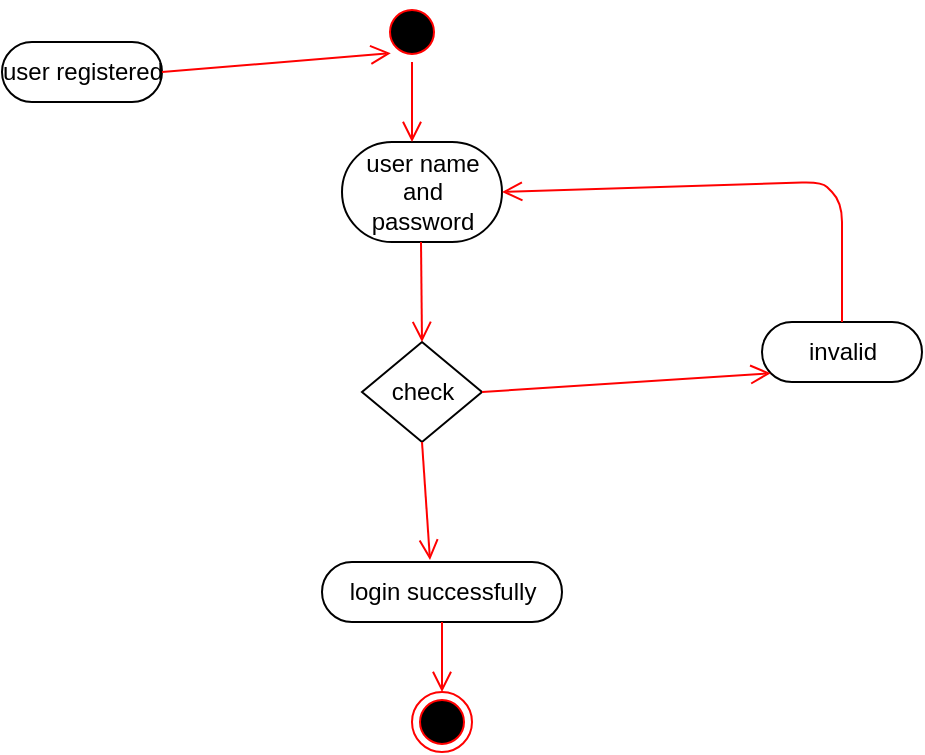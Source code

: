 <mxfile version="14.9.5" type="github">
  <diagram id="EiPn1KZTJitWE8u6H26s" name="Page-1">
    <mxGraphModel dx="854" dy="411" grid="1" gridSize="10" guides="1" tooltips="1" connect="1" arrows="1" fold="1" page="1" pageScale="1" pageWidth="850" pageHeight="1100" math="0" shadow="0">
      <root>
        <mxCell id="0" />
        <mxCell id="1" parent="0" />
        <mxCell id="5UFqyOvrYFjWVp27AYza-1" value="user registered" style="html=1;dashed=0;whitespace=wrap;shape=mxgraph.dfd.start" vertex="1" parent="1">
          <mxGeometry x="120" y="30" width="80" height="30" as="geometry" />
        </mxCell>
        <mxCell id="5UFqyOvrYFjWVp27AYza-2" value="user name&lt;br&gt;and&lt;br&gt;password" style="html=1;dashed=0;whitespace=wrap;shape=mxgraph.dfd.start" vertex="1" parent="1">
          <mxGeometry x="290" y="80" width="80" height="50" as="geometry" />
        </mxCell>
        <mxCell id="5UFqyOvrYFjWVp27AYza-3" value="login successfully" style="html=1;dashed=0;whitespace=wrap;shape=mxgraph.dfd.start" vertex="1" parent="1">
          <mxGeometry x="280" y="290" width="120" height="30" as="geometry" />
        </mxCell>
        <mxCell id="5UFqyOvrYFjWVp27AYza-4" value="invalid" style="html=1;dashed=0;whitespace=wrap;shape=mxgraph.dfd.start" vertex="1" parent="1">
          <mxGeometry x="500" y="170" width="80" height="30" as="geometry" />
        </mxCell>
        <mxCell id="5UFqyOvrYFjWVp27AYza-6" value="check" style="shape=rhombus;html=1;dashed=0;whitespace=wrap;perimeter=rhombusPerimeter;" vertex="1" parent="1">
          <mxGeometry x="300" y="180" width="60" height="50" as="geometry" />
        </mxCell>
        <mxCell id="5UFqyOvrYFjWVp27AYza-7" value="" style="ellipse;html=1;shape=startState;fillColor=#000000;strokeColor=#ff0000;" vertex="1" parent="1">
          <mxGeometry x="310" y="10" width="30" height="30" as="geometry" />
        </mxCell>
        <mxCell id="5UFqyOvrYFjWVp27AYza-8" value="" style="edgeStyle=orthogonalEdgeStyle;html=1;verticalAlign=bottom;endArrow=open;endSize=8;strokeColor=#ff0000;" edge="1" source="5UFqyOvrYFjWVp27AYza-7" parent="1">
          <mxGeometry relative="1" as="geometry">
            <mxPoint x="325" y="80" as="targetPoint" />
          </mxGeometry>
        </mxCell>
        <mxCell id="5UFqyOvrYFjWVp27AYza-10" value="" style="edgeStyle=orthogonalEdgeStyle;html=1;verticalAlign=bottom;endArrow=open;endSize=8;strokeColor=#ff0000;entryX=0.5;entryY=0;entryDx=0;entryDy=0;" edge="1" parent="1" target="5UFqyOvrYFjWVp27AYza-6">
          <mxGeometry relative="1" as="geometry">
            <mxPoint x="329.5" y="170" as="targetPoint" />
            <mxPoint x="329.5" y="130" as="sourcePoint" />
          </mxGeometry>
        </mxCell>
        <mxCell id="5UFqyOvrYFjWVp27AYza-11" value="" style="html=1;verticalAlign=bottom;endArrow=open;endSize=8;strokeColor=#ff0000;entryX=0.45;entryY=-0.033;entryDx=0;entryDy=0;exitX=0.5;exitY=1;exitDx=0;exitDy=0;entryPerimeter=0;" edge="1" parent="1" source="5UFqyOvrYFjWVp27AYza-6" target="5UFqyOvrYFjWVp27AYza-3">
          <mxGeometry relative="1" as="geometry">
            <mxPoint x="325" y="290" as="targetPoint" />
            <mxPoint x="324.5" y="240" as="sourcePoint" />
          </mxGeometry>
        </mxCell>
        <mxCell id="5UFqyOvrYFjWVp27AYza-12" value="" style="html=1;verticalAlign=bottom;endArrow=open;endSize=8;strokeColor=#ff0000;entryX=1;entryY=0.5;entryDx=0;entryDy=0;exitX=0.5;exitY=0.5;exitDx=0;exitDy=-15;entryPerimeter=0;exitPerimeter=0;" edge="1" parent="1" source="5UFqyOvrYFjWVp27AYza-4" target="5UFqyOvrYFjWVp27AYza-2">
          <mxGeometry relative="1" as="geometry">
            <mxPoint x="474" y="149.01" as="targetPoint" />
            <mxPoint x="470" y="90" as="sourcePoint" />
            <Array as="points">
              <mxPoint x="540" y="110" />
              <mxPoint x="530" y="100" />
            </Array>
          </mxGeometry>
        </mxCell>
        <mxCell id="5UFqyOvrYFjWVp27AYza-13" value="" style="html=1;verticalAlign=bottom;endArrow=open;endSize=8;strokeColor=#ff0000;entryX=0;entryY=0;entryDx=4.395;entryDy=25.605;exitX=1;exitY=0.5;exitDx=0;exitDy=0;entryPerimeter=0;" edge="1" parent="1" source="5UFqyOvrYFjWVp27AYza-6" target="5UFqyOvrYFjWVp27AYza-4">
          <mxGeometry relative="1" as="geometry">
            <mxPoint x="344" y="299.01" as="targetPoint" />
            <mxPoint x="340" y="240" as="sourcePoint" />
          </mxGeometry>
        </mxCell>
        <mxCell id="5UFqyOvrYFjWVp27AYza-14" value="" style="html=1;verticalAlign=bottom;endArrow=open;endSize=8;strokeColor=#ff0000;exitX=0.5;exitY=0.5;exitDx=0;exitDy=15;exitPerimeter=0;" edge="1" parent="1" source="5UFqyOvrYFjWVp27AYza-3" target="5UFqyOvrYFjWVp27AYza-15">
          <mxGeometry relative="1" as="geometry">
            <mxPoint x="340" y="370" as="targetPoint" />
            <mxPoint x="350" y="250" as="sourcePoint" />
          </mxGeometry>
        </mxCell>
        <mxCell id="5UFqyOvrYFjWVp27AYza-15" value="" style="ellipse;html=1;shape=endState;fillColor=#000000;strokeColor=#ff0000;" vertex="1" parent="1">
          <mxGeometry x="325" y="355" width="30" height="30" as="geometry" />
        </mxCell>
        <mxCell id="5UFqyOvrYFjWVp27AYza-16" value="" style="html=1;verticalAlign=bottom;endArrow=open;endSize=8;strokeColor=#ff0000;entryX=0;entryY=1;entryDx=0;entryDy=0;exitX=1;exitY=0.5;exitDx=0;exitDy=0;exitPerimeter=0;" edge="1" parent="1" source="5UFqyOvrYFjWVp27AYza-1" target="5UFqyOvrYFjWVp27AYza-7">
          <mxGeometry relative="1" as="geometry">
            <mxPoint x="364" y="319.01" as="targetPoint" />
            <mxPoint x="360" y="260" as="sourcePoint" />
          </mxGeometry>
        </mxCell>
      </root>
    </mxGraphModel>
  </diagram>
</mxfile>
